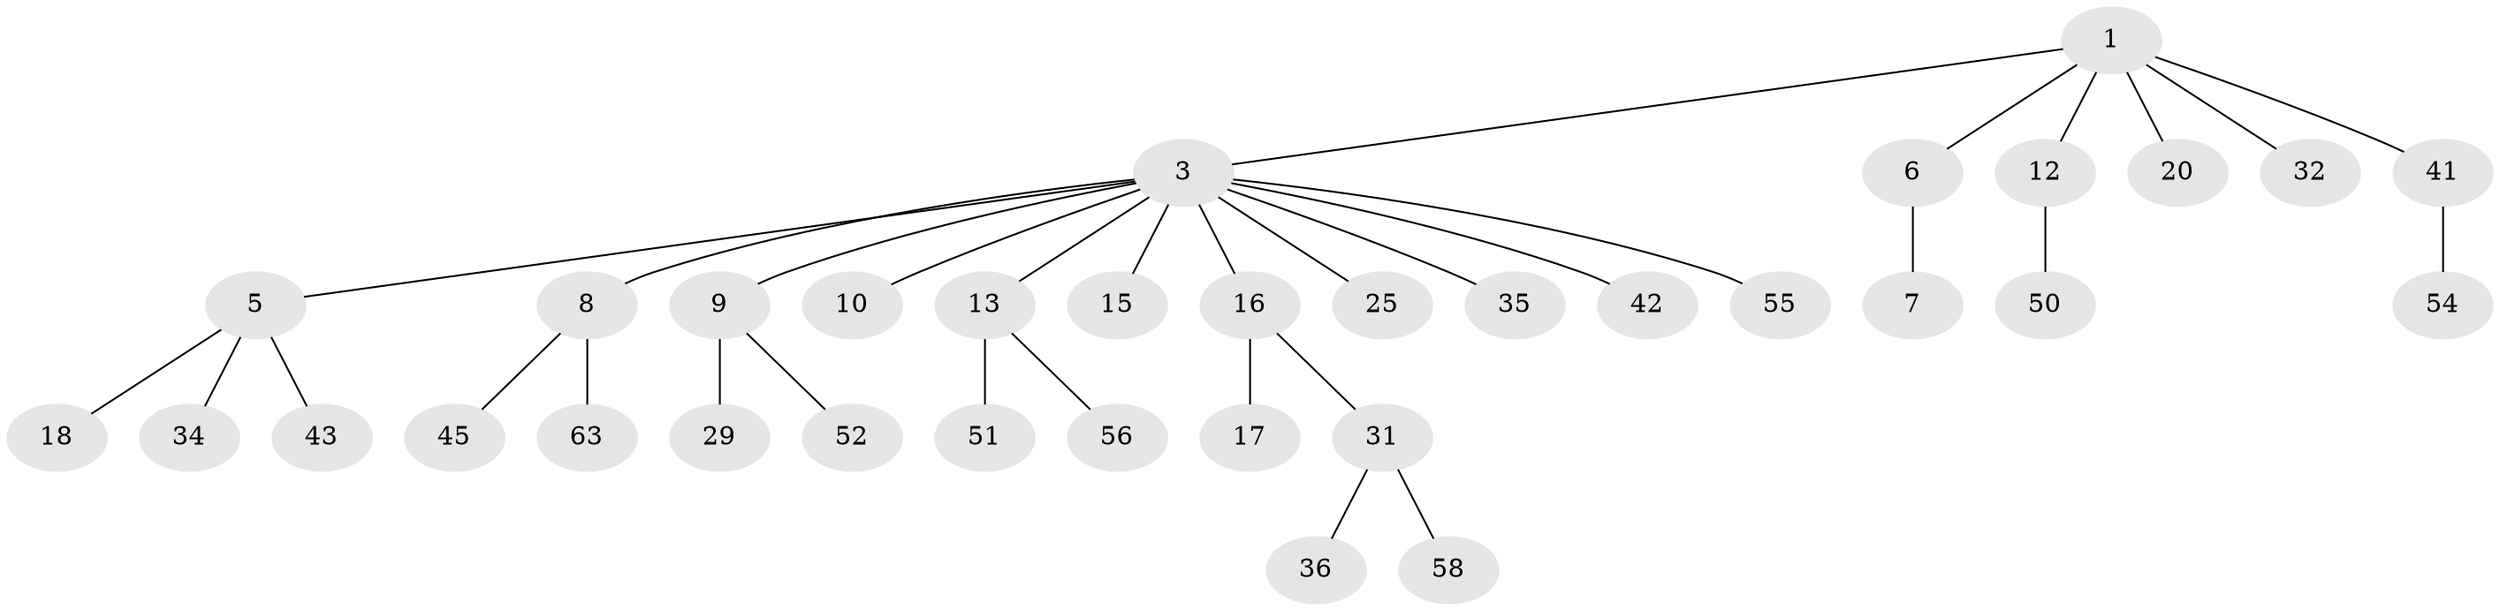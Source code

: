 // original degree distribution, {5: 0.028985507246376812, 3: 0.14492753623188406, 6: 0.014492753623188406, 9: 0.014492753623188406, 4: 0.057971014492753624, 1: 0.5362318840579711, 2: 0.2028985507246377}
// Generated by graph-tools (version 1.1) at 2025/19/03/04/25 18:19:14]
// undirected, 34 vertices, 33 edges
graph export_dot {
graph [start="1"]
  node [color=gray90,style=filled];
  1 [super="+2+14+19"];
  3 [super="+4+27"];
  5;
  6 [super="+11+22"];
  7;
  8 [super="+57"];
  9 [super="+30+37"];
  10;
  12 [super="+24+60"];
  13 [super="+62+38+23+33"];
  15 [super="+69+28"];
  16;
  17;
  18 [super="+48"];
  20;
  25;
  29;
  31;
  32;
  34;
  35;
  36 [super="+44"];
  41;
  42;
  43 [super="+49+61"];
  45;
  50;
  51;
  52;
  54;
  55 [super="+59"];
  56;
  58;
  63;
  1 -- 3;
  1 -- 6;
  1 -- 32;
  1 -- 12;
  1 -- 20;
  1 -- 41;
  3 -- 15;
  3 -- 25;
  3 -- 55;
  3 -- 35;
  3 -- 5;
  3 -- 8;
  3 -- 9;
  3 -- 10;
  3 -- 42;
  3 -- 13;
  3 -- 16;
  5 -- 18;
  5 -- 34;
  5 -- 43;
  6 -- 7;
  8 -- 45;
  8 -- 63;
  9 -- 29;
  9 -- 52;
  12 -- 50;
  13 -- 56;
  13 -- 51;
  16 -- 17;
  16 -- 31;
  31 -- 36;
  31 -- 58;
  41 -- 54;
}
